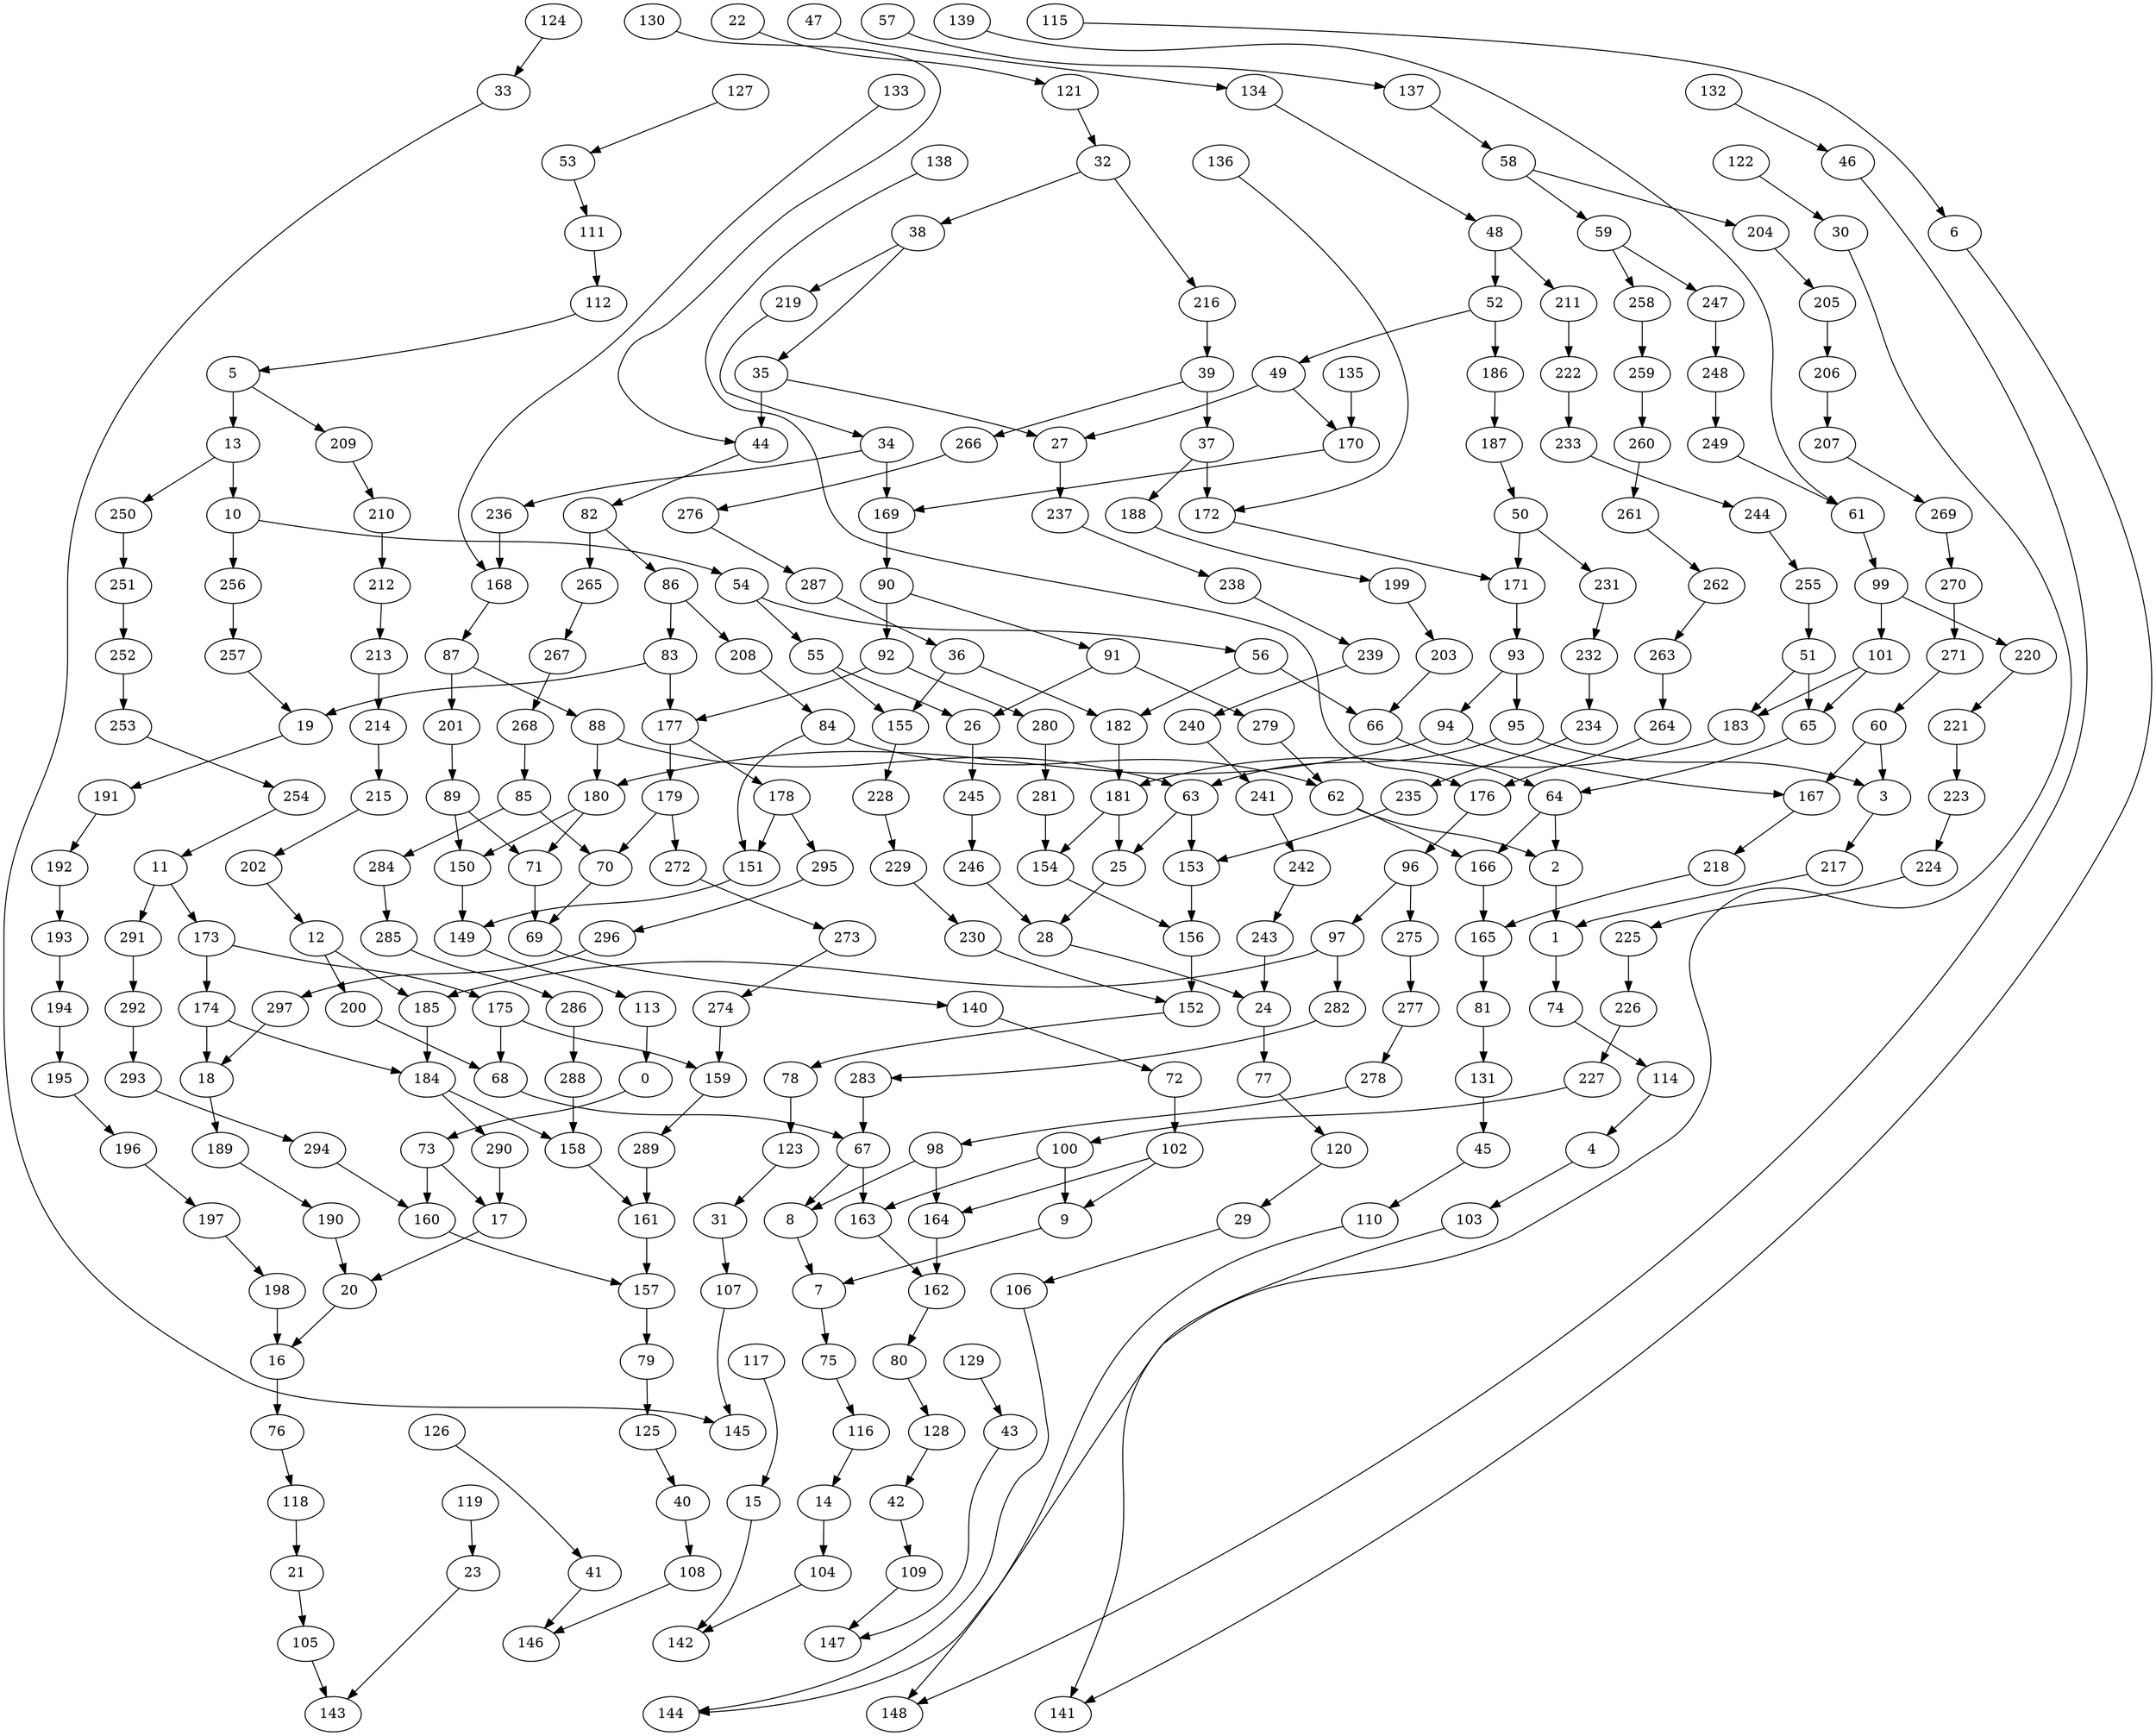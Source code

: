digraph g {
0;
1;
2;
3;
4;
5;
6;
7;
8;
9;
10;
11;
12;
13;
14;
15;
16;
17;
18;
19;
20;
21;
22;
23;
24;
25;
26;
27;
28;
29;
30;
31;
32;
33;
34;
35;
36;
37;
38;
39;
40;
41;
42;
43;
44;
45;
46;
47;
48;
49;
50;
51;
52;
53;
54;
55;
56;
57;
58;
59;
60;
61;
62;
63;
64;
65;
66;
67;
68;
69;
70;
71;
72;
73;
74;
75;
76;
77;
78;
79;
80;
81;
82;
83;
84;
85;
86;
87;
88;
89;
90;
91;
92;
93;
94;
95;
96;
97;
98;
99;
100;
101;
102;
103;
104;
105;
106;
107;
108;
109;
110;
111;
112;
113;
114;
115;
116;
117;
118;
119;
120;
121;
122;
123;
124;
125;
126;
127;
128;
129;
130;
131;
132;
133;
134;
135;
136;
137;
138;
139;
140;
141;
142;
143;
144;
145;
146;
147;
148;
149;
150;
151;
152;
153;
154;
155;
156;
157;
158;
159;
160;
161;
162;
163;
164;
165;
166;
167;
168;
169;
170;
171;
172;
173;
174;
175;
176;
177;
178;
179;
180;
181;
182;
183;
184;
185;
186;
187;
188;
189;
190;
191;
192;
193;
194;
195;
196;
197;
198;
199;
200;
201;
202;
203;
204;
205;
206;
207;
208;
209;
210;
211;
212;
213;
214;
215;
216;
217;
218;
219;
220;
221;
222;
223;
224;
225;
226;
227;
228;
229;
230;
231;
232;
233;
234;
235;
236;
237;
238;
239;
240;
241;
242;
243;
244;
245;
246;
247;
248;
249;
250;
251;
252;
253;
254;
255;
256;
257;
258;
259;
260;
261;
262;
263;
264;
265;
266;
267;
268;
269;
270;
271;
272;
273;
274;
275;
276;
277;
278;
279;
280;
281;
282;
283;
284;
285;
286;
287;
288;
289;
290;
291;
292;
293;
294;
295;
296;
297;
0 -> 73 [weight=1];
1 -> 74 [weight=1];
2 -> 1 [weight=5];
3 -> 217 [weight=0];
4 -> 103 [weight=0];
5 -> 13 [weight=1];
5 -> 209 [weight=0];
6 -> 141 [weight=0];
7 -> 75 [weight=0];
8 -> 7 [weight=0];
9 -> 7 [weight=0];
10 -> 54 [weight=0];
10 -> 256 [weight=2];
11 -> 173 [weight=0];
11 -> 291 [weight=0];
12 -> 185 [weight=0];
12 -> 200 [weight=1];
13 -> 250 [weight=0];
13 -> 10 [weight=7];
14 -> 104 [weight=0];
15 -> 142 [weight=0];
16 -> 76 [weight=4];
17 -> 20 [weight=0];
18 -> 189 [weight=0];
19 -> 191 [weight=0];
20 -> 16 [weight=1];
21 -> 105 [weight=0];
22 -> 121 [weight=0];
23 -> 143 [weight=0];
24 -> 77 [weight=3];
25 -> 28 [weight=0];
26 -> 245 [weight=2];
27 -> 237 [weight=1];
28 -> 24 [weight=1];
29 -> 106 [weight=0];
30 -> 144 [weight=0];
31 -> 107 [weight=0];
32 -> 216 [weight=0];
32 -> 38 [weight=0];
33 -> 145 [weight=0];
34 -> 236 [weight=0];
34 -> 169 [weight=2];
35 -> 27 [weight=0];
35 -> 44 [weight=6];
36 -> 182 [weight=0];
36 -> 155 [weight=1];
37 -> 172 [weight=6];
37 -> 188 [weight=0];
38 -> 35 [weight=0];
38 -> 219 [weight=0];
39 -> 37 [weight=1];
39 -> 266 [weight=0];
40 -> 108 [weight=0];
41 -> 146 [weight=0];
42 -> 109 [weight=0];
43 -> 147 [weight=0];
44 -> 82 [weight=0];
45 -> 110 [weight=0];
46 -> 148 [weight=0];
47 -> 134 [weight=0];
48 -> 211 [weight=0];
48 -> 52 [weight=2];
49 -> 170 [weight=0];
49 -> 27 [weight=0];
50 -> 231 [weight=0];
50 -> 171 [weight=0];
51 -> 183 [weight=0];
51 -> 65 [weight=4];
52 -> 49 [weight=0];
52 -> 186 [weight=3];
53 -> 111 [weight=0];
54 -> 56 [weight=0];
54 -> 55 [weight=1];
55 -> 155 [weight=0];
55 -> 26 [weight=1];
56 -> 66 [weight=1];
56 -> 182 [weight=0];
57 -> 137 [weight=0];
58 -> 204 [weight=0];
58 -> 59 [weight=0];
59 -> 247 [weight=0];
59 -> 258 [weight=0];
60 -> 3 [weight=0];
60 -> 167 [weight=1];
61 -> 99 [weight=0];
62 -> 2 [weight=2];
62 -> 166 [weight=0];
63 -> 153 [weight=0];
63 -> 25 [weight=0];
64 -> 166 [weight=0];
64 -> 2 [weight=0];
65 -> 64 [weight=0];
66 -> 64 [weight=1];
67 -> 8 [weight=0];
67 -> 163 [weight=1];
68 -> 67 [weight=1];
69 -> 140 [weight=0];
70 -> 69 [weight=0];
71 -> 69 [weight=7];
72 -> 102 [weight=2];
73 -> 17 [weight=2];
73 -> 160 [weight=3];
74 -> 114 [weight=0];
75 -> 116 [weight=0];
76 -> 118 [weight=0];
77 -> 120 [weight=0];
78 -> 123 [weight=0];
79 -> 125 [weight=0];
80 -> 128 [weight=0];
81 -> 131 [weight=1];
82 -> 86 [weight=0];
82 -> 265 [weight=1];
83 -> 177 [weight=2];
83 -> 19 [weight=1];
84 -> 151 [weight=0];
84 -> 62 [weight=2];
85 -> 284 [weight=0];
85 -> 70 [weight=2];
86 -> 208 [weight=0];
86 -> 83 [weight=0];
87 -> 88 [weight=2];
87 -> 201 [weight=3];
88 -> 63 [weight=1];
88 -> 180 [weight=1];
89 -> 150 [weight=0];
89 -> 71 [weight=0];
90 -> 92 [weight=2];
90 -> 91 [weight=0];
91 -> 26 [weight=0];
91 -> 279 [weight=0];
92 -> 177 [weight=0];
92 -> 280 [weight=0];
93 -> 95 [weight=0];
93 -> 94 [weight=0];
94 -> 167 [weight=0];
94 -> 180 [weight=0];
95 -> 3 [weight=1];
95 -> 63 [weight=0];
96 -> 97 [weight=0];
96 -> 275 [weight=0];
97 -> 185 [weight=0];
97 -> 282 [weight=0];
98 -> 8 [weight=1];
98 -> 164 [weight=1];
99 -> 101 [weight=6];
99 -> 220 [weight=1];
100 -> 9 [weight=1];
100 -> 163 [weight=0];
101 -> 65 [weight=0];
101 -> 183 [weight=0];
102 -> 9 [weight=0];
102 -> 164 [weight=0];
103 -> 141 [weight=0];
104 -> 142 [weight=0];
105 -> 143 [weight=0];
106 -> 144 [weight=0];
107 -> 145 [weight=0];
108 -> 146 [weight=0];
109 -> 147 [weight=0];
110 -> 148 [weight=0];
111 -> 112 [weight=0];
112 -> 5 [weight=0];
113 -> 0 [weight=0];
114 -> 4 [weight=0];
115 -> 6 [weight=0];
116 -> 14 [weight=0];
117 -> 15 [weight=0];
118 -> 21 [weight=0];
119 -> 23 [weight=0];
120 -> 29 [weight=0];
121 -> 32 [weight=0];
122 -> 30 [weight=0];
123 -> 31 [weight=0];
124 -> 33 [weight=0];
125 -> 40 [weight=0];
126 -> 41 [weight=0];
127 -> 53 [weight=0];
128 -> 42 [weight=0];
129 -> 43 [weight=0];
130 -> 44 [weight=0];
131 -> 45 [weight=1];
132 -> 46 [weight=0];
133 -> 168 [weight=0];
134 -> 48 [weight=0];
135 -> 170 [weight=1];
136 -> 172 [weight=0];
137 -> 58 [weight=0];
138 -> 176 [weight=0];
139 -> 61 [weight=0];
140 -> 72 [weight=0];
149 -> 113 [weight=0];
150 -> 149 [weight=4];
151 -> 149 [weight=1];
152 -> 78 [weight=0];
153 -> 156 [weight=7];
154 -> 156 [weight=0];
155 -> 228 [weight=0];
156 -> 152 [weight=6];
157 -> 79 [weight=4];
158 -> 161 [weight=1];
159 -> 289 [weight=0];
160 -> 157 [weight=0];
161 -> 157 [weight=1];
162 -> 80 [weight=0];
163 -> 162 [weight=0];
164 -> 162 [weight=1];
165 -> 81 [weight=1];
166 -> 165 [weight=6];
167 -> 218 [weight=0];
168 -> 87 [weight=0];
169 -> 90 [weight=6];
170 -> 169 [weight=0];
171 -> 93 [weight=1];
172 -> 171 [weight=0];
173 -> 175 [weight=0];
173 -> 174 [weight=1];
174 -> 184 [weight=1];
174 -> 18 [weight=1];
175 -> 68 [weight=3];
175 -> 159 [weight=1];
176 -> 96 [weight=1];
177 -> 179 [weight=1];
177 -> 178 [weight=0];
178 -> 295 [weight=0];
178 -> 151 [weight=1];
179 -> 70 [weight=0];
179 -> 272 [weight=0];
180 -> 150 [weight=2];
180 -> 71 [weight=0];
181 -> 25 [weight=7];
181 -> 154 [weight=0];
182 -> 181 [weight=1];
183 -> 181 [weight=1];
184 -> 158 [weight=1];
184 -> 290 [weight=0];
185 -> 184 [weight=5];
186 -> 187 [weight=0];
187 -> 50 [weight=0];
188 -> 199 [weight=0];
189 -> 190 [weight=0];
190 -> 20 [weight=0];
191 -> 192 [weight=0];
192 -> 193 [weight=0];
193 -> 194 [weight=0];
194 -> 195 [weight=0];
195 -> 196 [weight=0];
196 -> 197 [weight=0];
197 -> 198 [weight=0];
198 -> 16 [weight=9];
199 -> 203 [weight=0];
200 -> 68 [weight=1];
201 -> 89 [weight=0];
202 -> 12 [weight=0];
203 -> 66 [weight=0];
204 -> 205 [weight=0];
205 -> 206 [weight=0];
206 -> 207 [weight=1];
207 -> 269 [weight=0];
208 -> 84 [weight=0];
209 -> 210 [weight=0];
210 -> 212 [weight=4];
211 -> 222 [weight=0];
212 -> 213 [weight=0];
213 -> 214 [weight=0];
214 -> 215 [weight=0];
215 -> 202 [weight=0];
216 -> 39 [weight=2];
217 -> 1 [weight=0];
218 -> 165 [weight=0];
219 -> 34 [weight=0];
220 -> 221 [weight=0];
221 -> 223 [weight=1];
222 -> 233 [weight=1];
223 -> 224 [weight=0];
224 -> 225 [weight=0];
225 -> 226 [weight=0];
226 -> 227 [weight=0];
227 -> 100 [weight=0];
228 -> 229 [weight=0];
229 -> 230 [weight=0];
230 -> 152 [weight=0];
231 -> 232 [weight=0];
232 -> 234 [weight=1];
233 -> 244 [weight=0];
234 -> 235 [weight=0];
235 -> 153 [weight=0];
236 -> 168 [weight=3];
237 -> 238 [weight=0];
238 -> 239 [weight=0];
239 -> 240 [weight=0];
240 -> 241 [weight=0];
241 -> 242 [weight=0];
242 -> 243 [weight=0];
243 -> 24 [weight=0];
244 -> 255 [weight=0];
245 -> 246 [weight=3];
246 -> 28 [weight=1];
247 -> 248 [weight=0];
248 -> 249 [weight=0];
249 -> 61 [weight=0];
250 -> 251 [weight=1];
251 -> 252 [weight=1];
252 -> 253 [weight=0];
253 -> 254 [weight=0];
254 -> 11 [weight=0];
255 -> 51 [weight=3];
256 -> 257 [weight=1];
257 -> 19 [weight=0];
258 -> 259 [weight=1];
259 -> 260 [weight=0];
260 -> 261 [weight=0];
261 -> 262 [weight=0];
262 -> 263 [weight=0];
263 -> 264 [weight=3];
264 -> 176 [weight=1];
265 -> 267 [weight=0];
266 -> 276 [weight=0];
267 -> 268 [weight=0];
268 -> 85 [weight=0];
269 -> 270 [weight=0];
270 -> 271 [weight=0];
271 -> 60 [weight=0];
272 -> 273 [weight=0];
273 -> 274 [weight=0];
274 -> 159 [weight=1];
275 -> 277 [weight=0];
276 -> 287 [weight=0];
277 -> 278 [weight=0];
278 -> 98 [weight=0];
279 -> 62 [weight=0];
280 -> 281 [weight=2];
281 -> 154 [weight=1];
282 -> 283 [weight=0];
283 -> 67 [weight=1];
284 -> 285 [weight=0];
285 -> 286 [weight=0];
286 -> 288 [weight=0];
287 -> 36 [weight=0];
288 -> 158 [weight=3];
289 -> 161 [weight=3];
290 -> 17 [weight=0];
291 -> 292 [weight=0];
292 -> 293 [weight=3];
293 -> 294 [weight=0];
294 -> 160 [weight=0];
295 -> 296 [weight=0];
296 -> 297 [weight=1];
297 -> 18 [weight=0];
}
